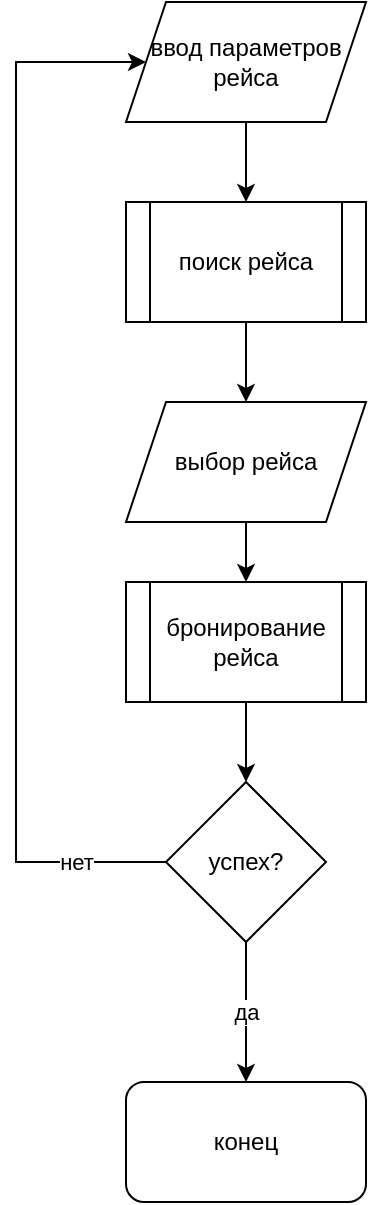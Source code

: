 <mxfile version="20.4.1" type="google"><diagram id="kgpKYQtTHZ0yAKxKKP6v" name="Page-1"><mxGraphModel grid="1" page="1" gridSize="10" guides="1" tooltips="1" connect="1" arrows="1" fold="1" pageScale="1" pageWidth="850" pageHeight="1100" math="0" shadow="0"><root><mxCell id="0"/><mxCell id="1" parent="0"/><mxCell id="izPqvjrv4zG-ndFu7ksc-358" value="" style="edgeStyle=orthogonalEdgeStyle;rounded=0;orthogonalLoop=1;jettySize=auto;html=1;" edge="1" parent="1" source="izPqvjrv4zG-ndFu7ksc-353" target="izPqvjrv4zG-ndFu7ksc-357"><mxGeometry relative="1" as="geometry"/></mxCell><mxCell id="izPqvjrv4zG-ndFu7ksc-353" value="ввод параметров рейса" style="shape=parallelogram;perimeter=parallelogramPerimeter;whiteSpace=wrap;html=1;fixedSize=1;strokeWidth=1;" vertex="1" parent="1"><mxGeometry x="365" y="80" width="120" height="60" as="geometry"/></mxCell><mxCell id="izPqvjrv4zG-ndFu7ksc-360" value="" style="edgeStyle=orthogonalEdgeStyle;rounded=0;orthogonalLoop=1;jettySize=auto;html=1;" edge="1" parent="1" source="izPqvjrv4zG-ndFu7ksc-357" target="izPqvjrv4zG-ndFu7ksc-359"><mxGeometry relative="1" as="geometry"/></mxCell><mxCell id="izPqvjrv4zG-ndFu7ksc-357" value="поиск рейса" style="shape=process;whiteSpace=wrap;html=1;backgroundOutline=1;strokeWidth=1;" vertex="1" parent="1"><mxGeometry x="365" y="180" width="120" height="60" as="geometry"/></mxCell><mxCell id="izPqvjrv4zG-ndFu7ksc-362" value="" style="edgeStyle=orthogonalEdgeStyle;rounded=0;orthogonalLoop=1;jettySize=auto;html=1;" edge="1" parent="1" source="izPqvjrv4zG-ndFu7ksc-359" target="izPqvjrv4zG-ndFu7ksc-361"><mxGeometry relative="1" as="geometry"/></mxCell><mxCell id="izPqvjrv4zG-ndFu7ksc-359" value="выбор рейса" style="shape=parallelogram;perimeter=parallelogramPerimeter;whiteSpace=wrap;html=1;fixedSize=1;strokeWidth=1;" vertex="1" parent="1"><mxGeometry x="365" y="280" width="120" height="60" as="geometry"/></mxCell><mxCell id="izPqvjrv4zG-ndFu7ksc-371" value="" style="edgeStyle=orthogonalEdgeStyle;rounded=0;orthogonalLoop=1;jettySize=auto;html=1;" edge="1" parent="1" source="izPqvjrv4zG-ndFu7ksc-361" target="izPqvjrv4zG-ndFu7ksc-370"><mxGeometry relative="1" as="geometry"/></mxCell><mxCell id="izPqvjrv4zG-ndFu7ksc-361" value="бронирование&lt;br&gt;рейса" style="shape=process;whiteSpace=wrap;html=1;backgroundOutline=1;strokeWidth=1;" vertex="1" parent="1"><mxGeometry x="365" y="370" width="120" height="60" as="geometry"/></mxCell><mxCell id="izPqvjrv4zG-ndFu7ksc-370" value="успех?" style="rhombus;whiteSpace=wrap;html=1;strokeWidth=1;" vertex="1" parent="1"><mxGeometry x="385" y="470" width="80" height="80" as="geometry"/></mxCell><mxCell id="izPqvjrv4zG-ndFu7ksc-372" value="конец" style="rounded=1;whiteSpace=wrap;html=1;strokeWidth=1;" vertex="1" parent="1"><mxGeometry x="365" y="620" width="120" height="60" as="geometry"/></mxCell><mxCell id="izPqvjrv4zG-ndFu7ksc-377" value="да" style="endArrow=classic;html=1;rounded=0;exitX=0.5;exitY=1;exitDx=0;exitDy=0;entryX=0.5;entryY=0;entryDx=0;entryDy=0;" edge="1" parent="1" source="izPqvjrv4zG-ndFu7ksc-370" target="izPqvjrv4zG-ndFu7ksc-372"><mxGeometry relative="1" as="geometry"><mxPoint x="400" y="560" as="sourcePoint"/><mxPoint x="280" y="590" as="targetPoint"/></mxGeometry></mxCell><mxCell id="izPqvjrv4zG-ndFu7ksc-378" value="да" style="edgeLabel;resizable=0;html=1;align=center;verticalAlign=middle;strokeWidth=1;" connectable="0" vertex="1" parent="izPqvjrv4zG-ndFu7ksc-377"><mxGeometry relative="1" as="geometry"/></mxCell><mxCell id="izPqvjrv4zG-ndFu7ksc-382" value="" style="endArrow=classic;html=1;rounded=0;exitX=0;exitY=0.5;exitDx=0;exitDy=0;entryX=0;entryY=0.5;entryDx=0;entryDy=0;" edge="1" parent="1" source="izPqvjrv4zG-ndFu7ksc-370" target="izPqvjrv4zG-ndFu7ksc-353"><mxGeometry relative="1" as="geometry"><mxPoint x="320" y="520" as="sourcePoint"/><mxPoint x="360" y="140" as="targetPoint"/><Array as="points"><mxPoint x="310" y="510"/><mxPoint x="310" y="110"/></Array></mxGeometry></mxCell><mxCell id="izPqvjrv4zG-ndFu7ksc-383" value="нет" style="edgeLabel;resizable=0;html=1;align=center;verticalAlign=middle;strokeWidth=1;" connectable="0" vertex="1" parent="izPqvjrv4zG-ndFu7ksc-382"><mxGeometry relative="1" as="geometry"><mxPoint x="30" y="195" as="offset"/></mxGeometry></mxCell></root></mxGraphModel></diagram></mxfile>